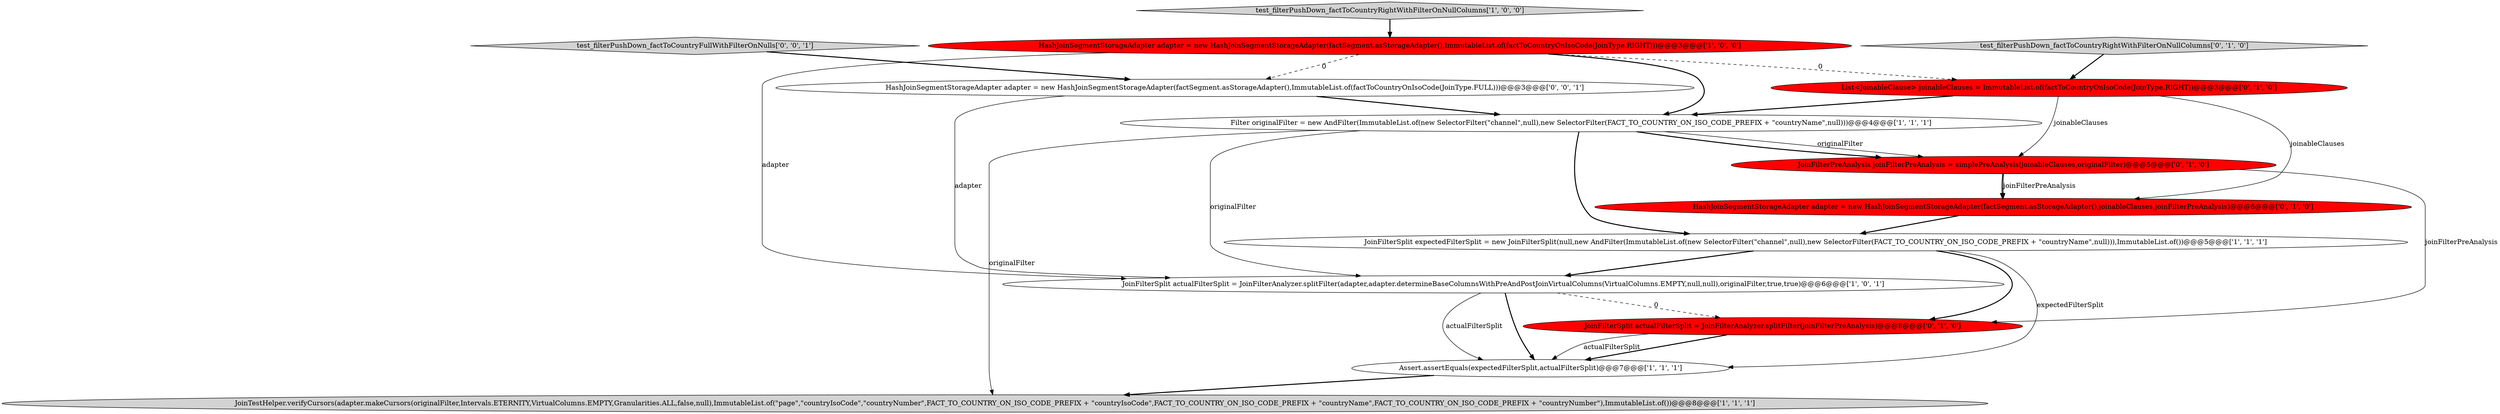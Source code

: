 digraph {
0 [style = filled, label = "JoinFilterSplit expectedFilterSplit = new JoinFilterSplit(null,new AndFilter(ImmutableList.of(new SelectorFilter(\"channel\",null),new SelectorFilter(FACT_TO_COUNTRY_ON_ISO_CODE_PREFIX + \"countryName\",null))),ImmutableList.of())@@@5@@@['1', '1', '1']", fillcolor = white, shape = ellipse image = "AAA0AAABBB1BBB"];
7 [style = filled, label = "JoinFilterSplit actualFilterSplit = JoinFilterAnalyzer.splitFilter(joinFilterPreAnalysis)@@@8@@@['0', '1', '0']", fillcolor = red, shape = ellipse image = "AAA1AAABBB2BBB"];
1 [style = filled, label = "JoinTestHelper.verifyCursors(adapter.makeCursors(originalFilter,Intervals.ETERNITY,VirtualColumns.EMPTY,Granularities.ALL,false,null),ImmutableList.of(\"page\",\"countryIsoCode\",\"countryNumber\",FACT_TO_COUNTRY_ON_ISO_CODE_PREFIX + \"countryIsoCode\",FACT_TO_COUNTRY_ON_ISO_CODE_PREFIX + \"countryName\",FACT_TO_COUNTRY_ON_ISO_CODE_PREFIX + \"countryNumber\"),ImmutableList.of())@@@8@@@['1', '1', '1']", fillcolor = lightgray, shape = ellipse image = "AAA0AAABBB1BBB"];
13 [style = filled, label = "HashJoinSegmentStorageAdapter adapter = new HashJoinSegmentStorageAdapter(factSegment.asStorageAdapter(),ImmutableList.of(factToCountryOnIsoCode(JoinType.FULL)))@@@3@@@['0', '0', '1']", fillcolor = white, shape = ellipse image = "AAA0AAABBB3BBB"];
11 [style = filled, label = "HashJoinSegmentStorageAdapter adapter = new HashJoinSegmentStorageAdapter(factSegment.asStorageAdapter(),joinableClauses,joinFilterPreAnalysis)@@@6@@@['0', '1', '0']", fillcolor = red, shape = ellipse image = "AAA1AAABBB2BBB"];
5 [style = filled, label = "Assert.assertEquals(expectedFilterSplit,actualFilterSplit)@@@7@@@['1', '1', '1']", fillcolor = white, shape = ellipse image = "AAA0AAABBB1BBB"];
2 [style = filled, label = "test_filterPushDown_factToCountryRightWithFilterOnNullColumns['1', '0', '0']", fillcolor = lightgray, shape = diamond image = "AAA0AAABBB1BBB"];
12 [style = filled, label = "test_filterPushDown_factToCountryFullWithFilterOnNulls['0', '0', '1']", fillcolor = lightgray, shape = diamond image = "AAA0AAABBB3BBB"];
10 [style = filled, label = "List<JoinableClause> joinableClauses = ImmutableList.of(factToCountryOnIsoCode(JoinType.RIGHT))@@@3@@@['0', '1', '0']", fillcolor = red, shape = ellipse image = "AAA1AAABBB2BBB"];
6 [style = filled, label = "Filter originalFilter = new AndFilter(ImmutableList.of(new SelectorFilter(\"channel\",null),new SelectorFilter(FACT_TO_COUNTRY_ON_ISO_CODE_PREFIX + \"countryName\",null)))@@@4@@@['1', '1', '1']", fillcolor = white, shape = ellipse image = "AAA0AAABBB1BBB"];
4 [style = filled, label = "JoinFilterSplit actualFilterSplit = JoinFilterAnalyzer.splitFilter(adapter,adapter.determineBaseColumnsWithPreAndPostJoinVirtualColumns(VirtualColumns.EMPTY,null,null),originalFilter,true,true)@@@6@@@['1', '0', '1']", fillcolor = white, shape = ellipse image = "AAA0AAABBB1BBB"];
8 [style = filled, label = "test_filterPushDown_factToCountryRightWithFilterOnNullColumns['0', '1', '0']", fillcolor = lightgray, shape = diamond image = "AAA0AAABBB2BBB"];
9 [style = filled, label = "JoinFilterPreAnalysis joinFilterPreAnalysis = simplePreAnalysis(joinableClauses,originalFilter)@@@5@@@['0', '1', '0']", fillcolor = red, shape = ellipse image = "AAA1AAABBB2BBB"];
3 [style = filled, label = "HashJoinSegmentStorageAdapter adapter = new HashJoinSegmentStorageAdapter(factSegment.asStorageAdapter(),ImmutableList.of(factToCountryOnIsoCode(JoinType.RIGHT)))@@@3@@@['1', '0', '0']", fillcolor = red, shape = ellipse image = "AAA1AAABBB1BBB"];
8->10 [style = bold, label=""];
3->4 [style = solid, label="adapter"];
9->11 [style = bold, label=""];
9->7 [style = solid, label="joinFilterPreAnalysis"];
10->9 [style = solid, label="joinableClauses"];
2->3 [style = bold, label=""];
6->1 [style = solid, label="originalFilter"];
10->11 [style = solid, label="joinableClauses"];
3->6 [style = bold, label=""];
6->0 [style = bold, label=""];
4->5 [style = solid, label="actualFilterSplit"];
3->13 [style = dashed, label="0"];
13->4 [style = solid, label="adapter"];
10->6 [style = bold, label=""];
0->5 [style = solid, label="expectedFilterSplit"];
0->7 [style = bold, label=""];
12->13 [style = bold, label=""];
5->1 [style = bold, label=""];
7->5 [style = bold, label=""];
11->0 [style = bold, label=""];
6->9 [style = solid, label="originalFilter"];
6->4 [style = solid, label="originalFilter"];
0->4 [style = bold, label=""];
4->7 [style = dashed, label="0"];
9->11 [style = solid, label="joinFilterPreAnalysis"];
7->5 [style = solid, label="actualFilterSplit"];
3->10 [style = dashed, label="0"];
13->6 [style = bold, label=""];
6->9 [style = bold, label=""];
4->5 [style = bold, label=""];
}
